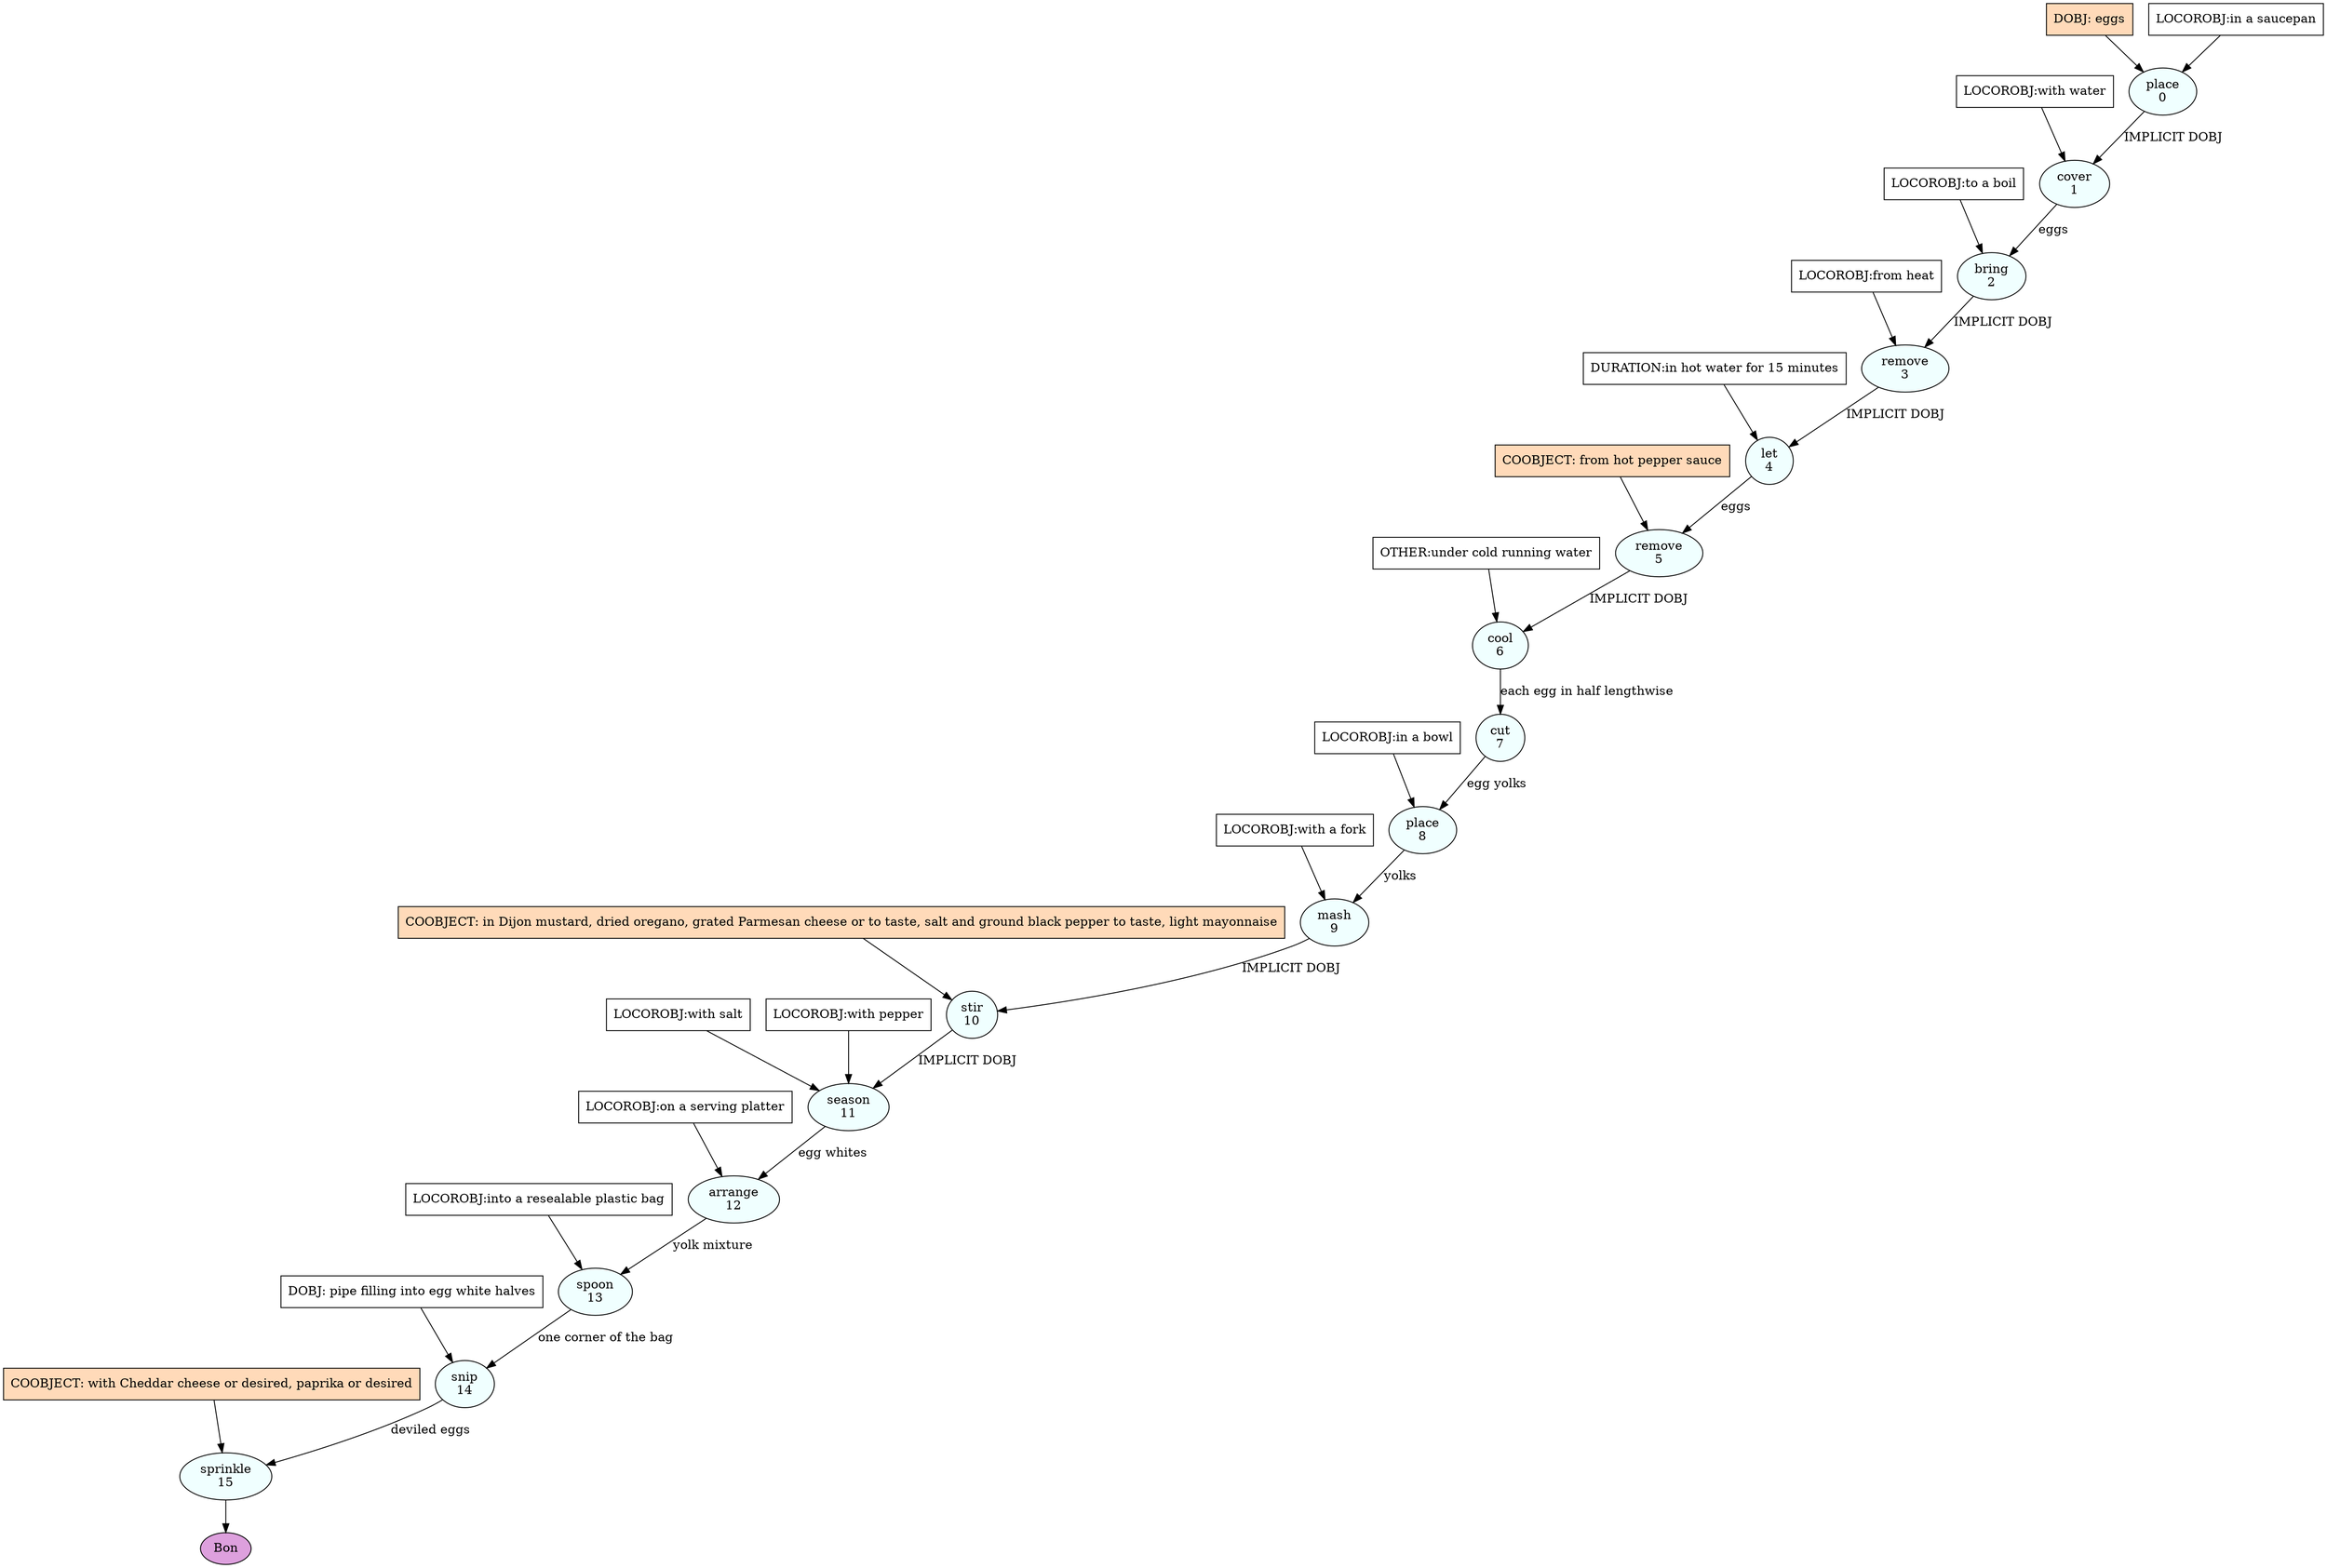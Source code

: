 digraph recipe {
E0[label="place
0", shape=oval, style=filled, fillcolor=azure]
E1[label="cover
1", shape=oval, style=filled, fillcolor=azure]
E2[label="bring
2", shape=oval, style=filled, fillcolor=azure]
E3[label="remove
3", shape=oval, style=filled, fillcolor=azure]
E4[label="let
4", shape=oval, style=filled, fillcolor=azure]
E5[label="remove
5", shape=oval, style=filled, fillcolor=azure]
E6[label="cool
6", shape=oval, style=filled, fillcolor=azure]
E7[label="cut
7", shape=oval, style=filled, fillcolor=azure]
E8[label="place
8", shape=oval, style=filled, fillcolor=azure]
E9[label="mash
9", shape=oval, style=filled, fillcolor=azure]
E10[label="stir
10", shape=oval, style=filled, fillcolor=azure]
E11[label="season
11", shape=oval, style=filled, fillcolor=azure]
E12[label="arrange
12", shape=oval, style=filled, fillcolor=azure]
E13[label="spoon
13", shape=oval, style=filled, fillcolor=azure]
E14[label="snip
14", shape=oval, style=filled, fillcolor=azure]
E15[label="sprinkle
15", shape=oval, style=filled, fillcolor=azure]
D0[label="DOBJ: eggs", shape=box, style=filled, fillcolor=peachpuff]
D0 -> E0
P0_0[label="LOCOROBJ:in a saucepan", shape=box, style=filled, fillcolor=white]
P0_0 -> E0
E0 -> E1 [label="IMPLICIT DOBJ"]
P1_0_0[label="LOCOROBJ:with water", shape=box, style=filled, fillcolor=white]
P1_0_0 -> E1
E1 -> E2 [label="eggs"]
P2_0_0[label="LOCOROBJ:to a boil", shape=box, style=filled, fillcolor=white]
P2_0_0 -> E2
E2 -> E3 [label="IMPLICIT DOBJ"]
P3_0_0[label="LOCOROBJ:from heat", shape=box, style=filled, fillcolor=white]
P3_0_0 -> E3
E3 -> E4 [label="IMPLICIT DOBJ"]
P4_0_0[label="DURATION:in hot water for 15 minutes", shape=box, style=filled, fillcolor=white]
P4_0_0 -> E4
E4 -> E5 [label="eggs"]
P5_0_ing[label="COOBJECT: from hot pepper sauce", shape=box, style=filled, fillcolor=peachpuff]
P5_0_ing -> E5
E5 -> E6 [label="IMPLICIT DOBJ"]
P6_0_0[label="OTHER:under cold running water", shape=box, style=filled, fillcolor=white]
P6_0_0 -> E6
E6 -> E7 [label="each egg in half lengthwise"]
E7 -> E8 [label="egg yolks"]
P8_0_0[label="LOCOROBJ:in a bowl", shape=box, style=filled, fillcolor=white]
P8_0_0 -> E8
E8 -> E9 [label="yolks"]
P9_1_0[label="LOCOROBJ:with a fork", shape=box, style=filled, fillcolor=white]
P9_1_0 -> E9
E9 -> E10 [label="IMPLICIT DOBJ"]
P10_0_ing[label="COOBJECT: in Dijon mustard, dried oregano, grated Parmesan cheese or to taste, salt and ground black pepper to taste, light mayonnaise", shape=box, style=filled, fillcolor=peachpuff]
P10_0_ing -> E10
E10 -> E11 [label="IMPLICIT DOBJ"]
P11_0_0[label="LOCOROBJ:with salt", shape=box, style=filled, fillcolor=white]
P11_0_0 -> E11
P11_0_1[label="LOCOROBJ:with pepper", shape=box, style=filled, fillcolor=white]
P11_0_1 -> E11
E11 -> E12 [label="egg whites"]
P12_0_0[label="LOCOROBJ:on a serving platter", shape=box, style=filled, fillcolor=white]
P12_0_0 -> E12
E12 -> E13 [label="yolk mixture"]
P13_0_0[label="LOCOROBJ:into a resealable plastic bag", shape=box, style=filled, fillcolor=white]
P13_0_0 -> E13
E13 -> E14 [label="one corner of the bag "]
D14_1[label="DOBJ: pipe filling into egg white halves", shape=box, style=filled, fillcolor=white]
D14_1 -> E14
E14 -> E15 [label="deviled eggs"]
P15_0_ing[label="COOBJECT: with Cheddar cheese or desired, paprika or desired", shape=box, style=filled, fillcolor=peachpuff]
P15_0_ing -> E15
EOR[label="Bon", shape=oval, style=filled, fillcolor=plum]
E15 -> EOR
}
